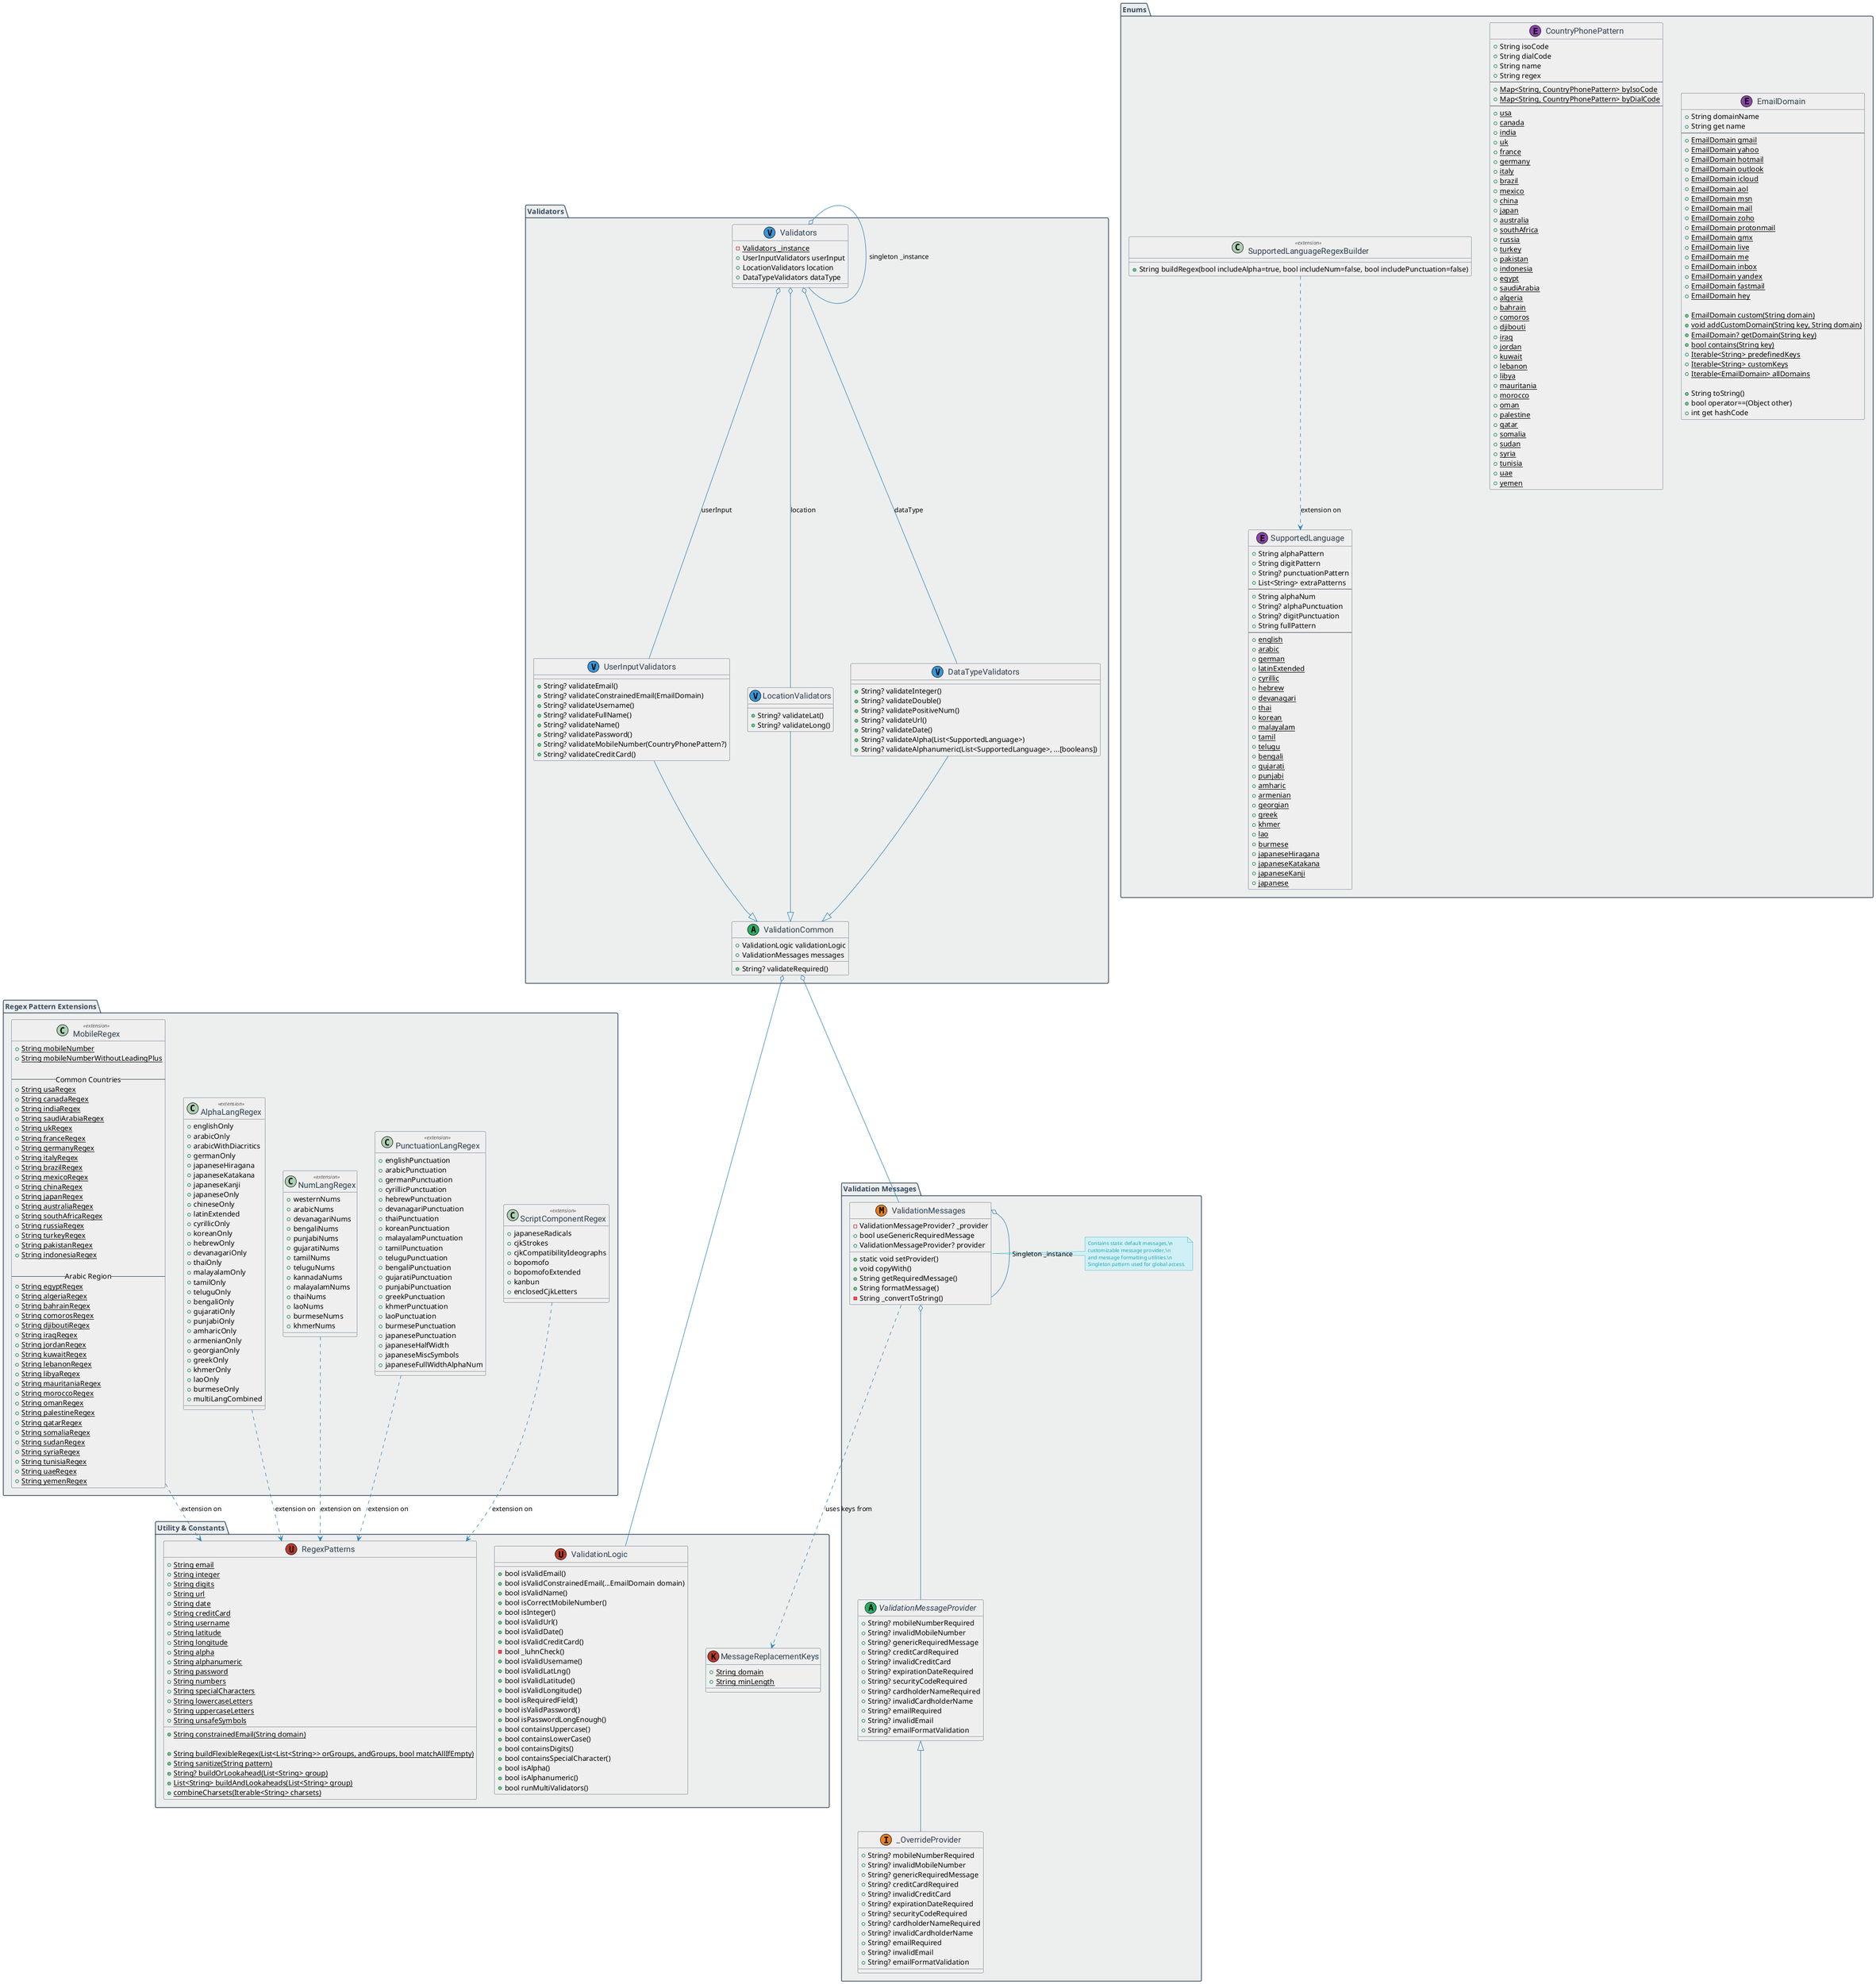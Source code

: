 @startuml
' General skin params for styling
skinparam {
shadowing false
backgroundColor #ffffff
  class {
BackgroundColor #efefef
    BorderColor #34495e
    ArrowColor #2980b9
    FontColor #2c3e50
    FontName "Roboto"
FontSize 16
RoundCorner 12
}
package {
BackgroundColor #edeFeF
    BorderColor #34495e
    FontColor #34495e
  }
note {
BackgroundColor #d0f0f7
    BorderColor #22a6b3
    FontColor #22a6b3
    FontName "monospace"
FontSize 10
RoundCorner 12
}
}

' Define Colors for class stereotypes
!define VALIDATOR_COLOR #3498db
!define MESSAGE_COLOR #e67e22
!define ENUM_COLOR #8e44ad
!define ABSTRACT_COLOR #27ae60
!define UTILITY_COLOR #c0392b

' Legend of stereotypes for clarity
skinparam class {
stereotypeFontColor #555555
  stereotypeFontSize 10
}

' ========== Utility / Constants ==========
package "Utility & Constants" {
class "MessageReplacementKeys" as MsgKeys << (K, UTILITY_COLOR) >> {
{static} +String domain
{static} +String minLength
}
class "RegexPatterns" << (U, UTILITY_COLOR) >> {
{static} +String email
{static} +String integer
{static} +String digits
{static} +String url
{static} +String date
{static} +String creditCard
{static} +String username
{static} +String latitude
{static} +String longitude
{static} +String alpha
{static} +String alphanumeric
{static} +String password
{static} +String numbers
{static} +String specialCharacters
{static} +String lowercaseLetters
{static} +String uppercaseLetters
{static} +String unsafeSymbols
{static} +String constrainedEmail(String domain)

{static} +String buildFlexibleRegex(List<List<String>> orGroups, andGroups, bool matchAllIfEmpty)
{static} +String sanitize(String pattern)
{static} +String? buildOrLookahead(List<String> group)
{static} +List<String> buildAndLookaheads(List<String> group)
{static} +combineCharsets(Iterable<String> charsets)
}


class "ValidationLogic" << (U, UTILITY_COLOR) >> {
+bool isValidEmail()
+bool isValidConstrainedEmail(...EmailDomain domain)
+bool isValidName()
+bool isCorrectMobileNumber()
+bool isInteger()
+bool isValidUrl()
+bool isValidDate()
+bool isValidCreditCard()
-bool _luhnCheck()
+bool isValidUsername()
+bool isValidLatLng()
+bool isValidLatitude()
+bool isValidLongitude()
+bool isRequiredField()
+bool isValidPassword()
+bool isPasswordLongEnough()
+bool containsUppercase()
+bool containsLowerCase()
+bool containsDigits()
+bool containsSpecialCharacter()
+bool isAlpha()
+bool isAlphanumeric()
+bool runMultiValidators()
}
}

' ========== RegexExtensions =========
package "Regex Pattern Extensions" {
class "AlphaLangRegex" <<extension>> {
+englishOnly
+arabicOnly
+arabicWithDiacritics
+germanOnly
+japaneseHiragana
+japaneseKatakana
+japaneseKanji
+japaneseOnly
+chineseOnly
+latinExtended
+cyrillicOnly
+koreanOnly
+hebrewOnly
+devanagariOnly
+thaiOnly
+malayalamOnly
+tamilOnly
+teluguOnly
+bengaliOnly
+gujaratiOnly
+punjabiOnly
+amharicOnly
+armenianOnly
+georgianOnly
+greekOnly
+khmerOnly
+laoOnly
+burmeseOnly
+multiLangCombined
}

class "NumLangRegex" <<extension>> {
+westernNums
+arabicNums
+devanagariNums
+bengaliNums
+punjabiNums
+gujaratiNums
+tamilNums
+teluguNums
+kannadaNums
+malayalamNums
+thaiNums
+laoNums
+burmeseNums
+khmerNums
}

class "PunctuationLangRegex" <<extension>> {
+englishPunctuation
+arabicPunctuation
+germanPunctuation
+cyrillicPunctuation
+hebrewPunctuation
+devanagariPunctuation
+thaiPunctuation
+koreanPunctuation
+malayalamPunctuation
+tamilPunctuation
+teluguPunctuation
+bengaliPunctuation
+gujaratiPunctuation
+punjabiPunctuation
+greekPunctuation
+khmerPunctuation
+laoPunctuation
+burmesePunctuation
+japanesePunctuation
+japaneseHalfWidth
+japaneseMiscSymbols
+japaneseFullWidthAlphaNum
}

class "ScriptComponentRegex" <<extension>> {
+japaneseRadicals
+cjkStrokes
+cjkCompatibilityIdeographs
+bopomofo
+bopomofoExtended
+kanbun
+enclosedCjkLetters
}

class "MobileRegex" <<extension>> {
{static} +String mobileNumber
{static} +String mobileNumberWithoutLeadingPlus

-- Common Countries --
{static} +String usaRegex
{static} +String canadaRegex
{static} +String indiaRegex
{static} +String saudiArabiaRegex
{static} +String ukRegex
{static} +String franceRegex
{static} +String germanyRegex
{static} +String italyRegex
{static} +String brazilRegex
{static} +String mexicoRegex
{static} +String chinaRegex
{static} +String japanRegex
{static} +String australiaRegex
{static} +String southAfricaRegex
{static} +String russiaRegex
{static} +String turkeyRegex
{static} +String pakistanRegex
{static} +String indonesiaRegex

-- Arabic Region --
{static} +String egyptRegex
{static} +String algeriaRegex
{static} +String bahrainRegex
{static} +String comorosRegex
{static} +String djiboutiRegex
{static} +String iraqRegex
{static} +String jordanRegex
{static} +String kuwaitRegex
{static} +String lebanonRegex
{static} +String libyaRegex
{static} +String mauritaniaRegex
{static} +String moroccoRegex
{static} +String omanRegex
{static} +String palestineRegex
{static} +String qatarRegex
{static} +String somaliaRegex
{static} +String sudanRegex
{static} +String syriaRegex
{static} +String tunisiaRegex
{static} +String uaeRegex
{static} +String yemenRegex
}

"AlphaLangRegex" ..> "RegexPatterns" : extension on
"NumLangRegex" ..> "RegexPatterns" : extension on
"PunctuationLangRegex" ..> "RegexPatterns" : extension on
"ScriptComponentRegex" ..> "RegexPatterns" : extension on
"MobileRegex" ..> "RegexPatterns" : extension on
}

' ========== Messages ==========
package "Validation Messages" {
class "ValidationMessages" as VMessages << (M, MESSAGE_COLOR) >> {
-ValidationMessageProvider? _provider
+bool useGenericRequiredMessage
+ValidationMessageProvider? provider
+static void setProvider()
+void copyWith()
+String getRequiredMessage()
+String formatMessage()
-String _convertToString()
}
' Indicate usage or reference to message keys
VMessages ..> MsgKeys : uses keys from

note right of VMessages
Contains static default messages,\n
customizable message provider,\n
and message formatting utilities.\n
Singleton pattern used for global access.
end note

abstract class "ValidationMessageProvider" as MessageProvider << (A, ABSTRACT_COLOR) >> {
+String? mobileNumberRequired
+String? invalidMobileNumber
+String? genericRequiredMessage
+String? creditCardRequired
+String? invalidCreditCard
+String? expirationDateRequired
+String? securityCodeRequired
+String? cardholderNameRequired
+String? invalidCardholderName
+String? emailRequired
+String? invalidEmail
+String? emailFormatValidation
}

class "_OverrideProvider" as OverrideProvider << (I, MESSAGE_COLOR) >> {
+String? mobileNumberRequired
+String? invalidMobileNumber
+String? genericRequiredMessage
+String? creditCardRequired
+String? invalidCreditCard
+String? expirationDateRequired
+String? securityCodeRequired
+String? cardholderNameRequired
+String? invalidCardholderName
+String? emailRequired
+String? invalidEmail
+String? emailFormatValidation
}

' Relationships
MessageProvider <|-- OverrideProvider
VMessages o-- MessageProvider
VMessages o-- VMessages : "Singleton _instance"
}

' ========== Enums ==========
package "Enums" {
class "EmailDomain" << (E, ENUM_COLOR) >> {
+String domainName
+String get name
--
{static} +EmailDomain gmail
{static} +EmailDomain yahoo
{static} +EmailDomain hotmail
{static} +EmailDomain outlook
{static} +EmailDomain icloud
{static} +EmailDomain aol
{static} +EmailDomain msn
{static} +EmailDomain mail
{static} +EmailDomain zoho
{static} +EmailDomain protonmail
{static} +EmailDomain gmx
{static} +EmailDomain live
{static} +EmailDomain me
{static} +EmailDomain inbox
{static} +EmailDomain yandex
{static} +EmailDomain fastmail
{static} +EmailDomain hey

{static} +EmailDomain custom(String domain)
{static} +void addCustomDomain(String key, String domain)
{static} +EmailDomain? getDomain(String key)
{static} +bool contains(String key)
{static} +Iterable<String> predefinedKeys
{static} +Iterable<String> customKeys
{static} +Iterable<EmailDomain> allDomains

+String toString()
+bool operator==(Object other)
+int get hashCode
}

class "CountryPhonePattern" << (E, ENUM_COLOR) >> {
+String isoCode
+String dialCode
+String name
+String regex
--
{static} +Map<String, CountryPhonePattern> byIsoCode
{static} +Map<String, CountryPhonePattern> byDialCode
--
{static} +usa
{static} +canada
{static} +india
{static} +uk
{static} +france
{static} +germany
{static} +italy
{static} +brazil
{static} +mexico
{static} +china
{static} +japan
{static} +australia
{static} +southAfrica
{static} +russia
{static} +turkey
{static} +pakistan
{static} +indonesia
{static} +egypt
{static} +saudiArabia
{static} +algeria
{static} +bahrain
{static} +comoros
{static} +djibouti
{static} +iraq
{static} +jordan
{static} +kuwait
{static} +lebanon
{static} +libya
{static} +mauritania
{static} +morocco
{static} +oman
{static} +palestine
{static} +qatar
{static} +somalia
{static} +sudan
{static} +syria
{static} +tunisia
{static} +uae
{static} +yemen
}

class "SupportedLanguage" << (E, ENUM_COLOR) >> {
+String alphaPattern
+String digitPattern
+String? punctuationPattern
+List<String> extraPatterns
--
+String alphaNum
+String? alphaPunctuation
+String? digitPunctuation
+String fullPattern
--
{static} +english
{static} +arabic
{static} +german
{static} +latinExtended
{static} +cyrillic
{static} +hebrew
{static} +devanagari
{static} +thai
{static} +korean
{static} +malayalam
{static} +tamil
{static} +telugu
{static} +bengali
{static} +gujarati
{static} +punjabi
{static} +amharic
{static} +armenian
{static} +georgian
{static} +greek
{static} +khmer
{static} +lao
{static} +burmese
{static} +japaneseHiragana
{static} +japaneseKatakana
{static} +japaneseKanji
{static} +japanese
}
class "SupportedLanguageRegexBuilder" <<extension>> {
+String buildRegex(bool includeAlpha=true, bool includeNum=false, bool includePunctuation=false)
}

"SupportedLanguageRegexBuilder" ..> "SupportedLanguage" : extension on
}



' ========== Validators ==========
package "Validators" {
class "Validators" as Validators << (V, VALIDATOR_COLOR) >> {
{static} -Validators _instance
+UserInputValidators userInput
+LocationValidators location
+DataTypeValidators dataType
}

class "ValidationCommon" as ValidationCommon << (A, ABSTRACT_COLOR) >> {
+ValidationLogic validationLogic
+ValidationMessages messages
+String? validateRequired()
}

class "UserInputValidators" as UserInputValidators << (V, VALIDATOR_COLOR) >> {
+String? validateEmail()
+String? validateConstrainedEmail(EmailDomain)
+String? validateUsername()
+String? validateFullName()
+String? validateName()
+String? validatePassword()
+String? validateMobileNumber(CountryPhonePattern?)
+String? validateCreditCard()
}

class "LocationValidators" << (V, VALIDATOR_COLOR) >> {
+String? validateLat()
+String? validateLong()
}

class "DataTypeValidators" as DataTypeValidators << (V, VALIDATOR_COLOR) >> {
+String? validateInteger()
+String? validateDouble()
+String? validatePositiveNum()
+String? validateUrl()
+String? validateDate()
+String? validateAlpha(List<SupportedLanguage>)
+String? validateAlphanumeric(List<SupportedLanguage>, ...[booleans])
}

' Relationships
Validators o-- Validators : singleton _instance
Validators o-- UserInputValidators : userInput
Validators o-- LocationValidators : location
Validators o-- DataTypeValidators : dataType

ValidationCommon o-- ValidationLogic
ValidationCommon o-- VMessages

UserInputValidators --|> ValidationCommon
LocationValidators --|> ValidationCommon
DataTypeValidators --|> ValidationCommon
}

@enduml